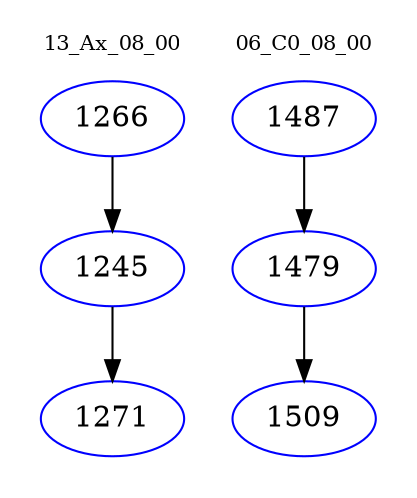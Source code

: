 digraph{
subgraph cluster_0 {
color = white
label = "13_Ax_08_00";
fontsize=10;
T0_1266 [label="1266", color="blue"]
T0_1266 -> T0_1245 [color="black"]
T0_1245 [label="1245", color="blue"]
T0_1245 -> T0_1271 [color="black"]
T0_1271 [label="1271", color="blue"]
}
subgraph cluster_1 {
color = white
label = "06_C0_08_00";
fontsize=10;
T1_1487 [label="1487", color="blue"]
T1_1487 -> T1_1479 [color="black"]
T1_1479 [label="1479", color="blue"]
T1_1479 -> T1_1509 [color="black"]
T1_1509 [label="1509", color="blue"]
}
}
